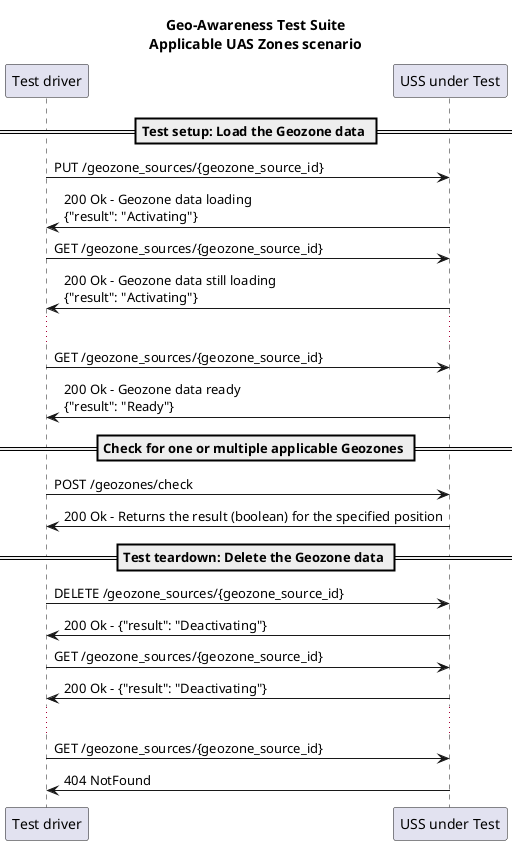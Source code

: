 @startuml
title Geo-Awareness Test Suite\nApplicable UAS Zones scenario

participant TD as "Test driver"
participant U as "USS under Test"

== Test setup: Load the Geozone data ==
TD -> U: PUT /geozone_sources/{geozone_source_id}
TD <- U: 200 Ok - Geozone data loading\n{"result": "Activating"}

TD -> U: GET /geozone_sources/{geozone_source_id}
TD <- U: 200 Ok - Geozone data still loading\n{"result": "Activating"}

...

TD -> U: GET /geozone_sources/{geozone_source_id}
TD <- U: 200 Ok - Geozone data ready\n{"result": "Ready"}

== Check for one or multiple applicable Geozones ==

TD -> U: POST /geozones/check
TD <- U: 200 Ok - Returns the result (boolean) for the specified position

== Test teardown: Delete the Geozone data ==

TD -> U: DELETE /geozone_sources/{geozone_source_id}
TD <- U: 200 Ok - {"result": "Deactivating"}

TD -> U: GET /geozone_sources/{geozone_source_id}
TD <- U: 200 Ok - {"result": "Deactivating"}

...

TD -> U: GET /geozone_sources/{geozone_source_id}
TD <- U: 404 NotFound
@enduml
